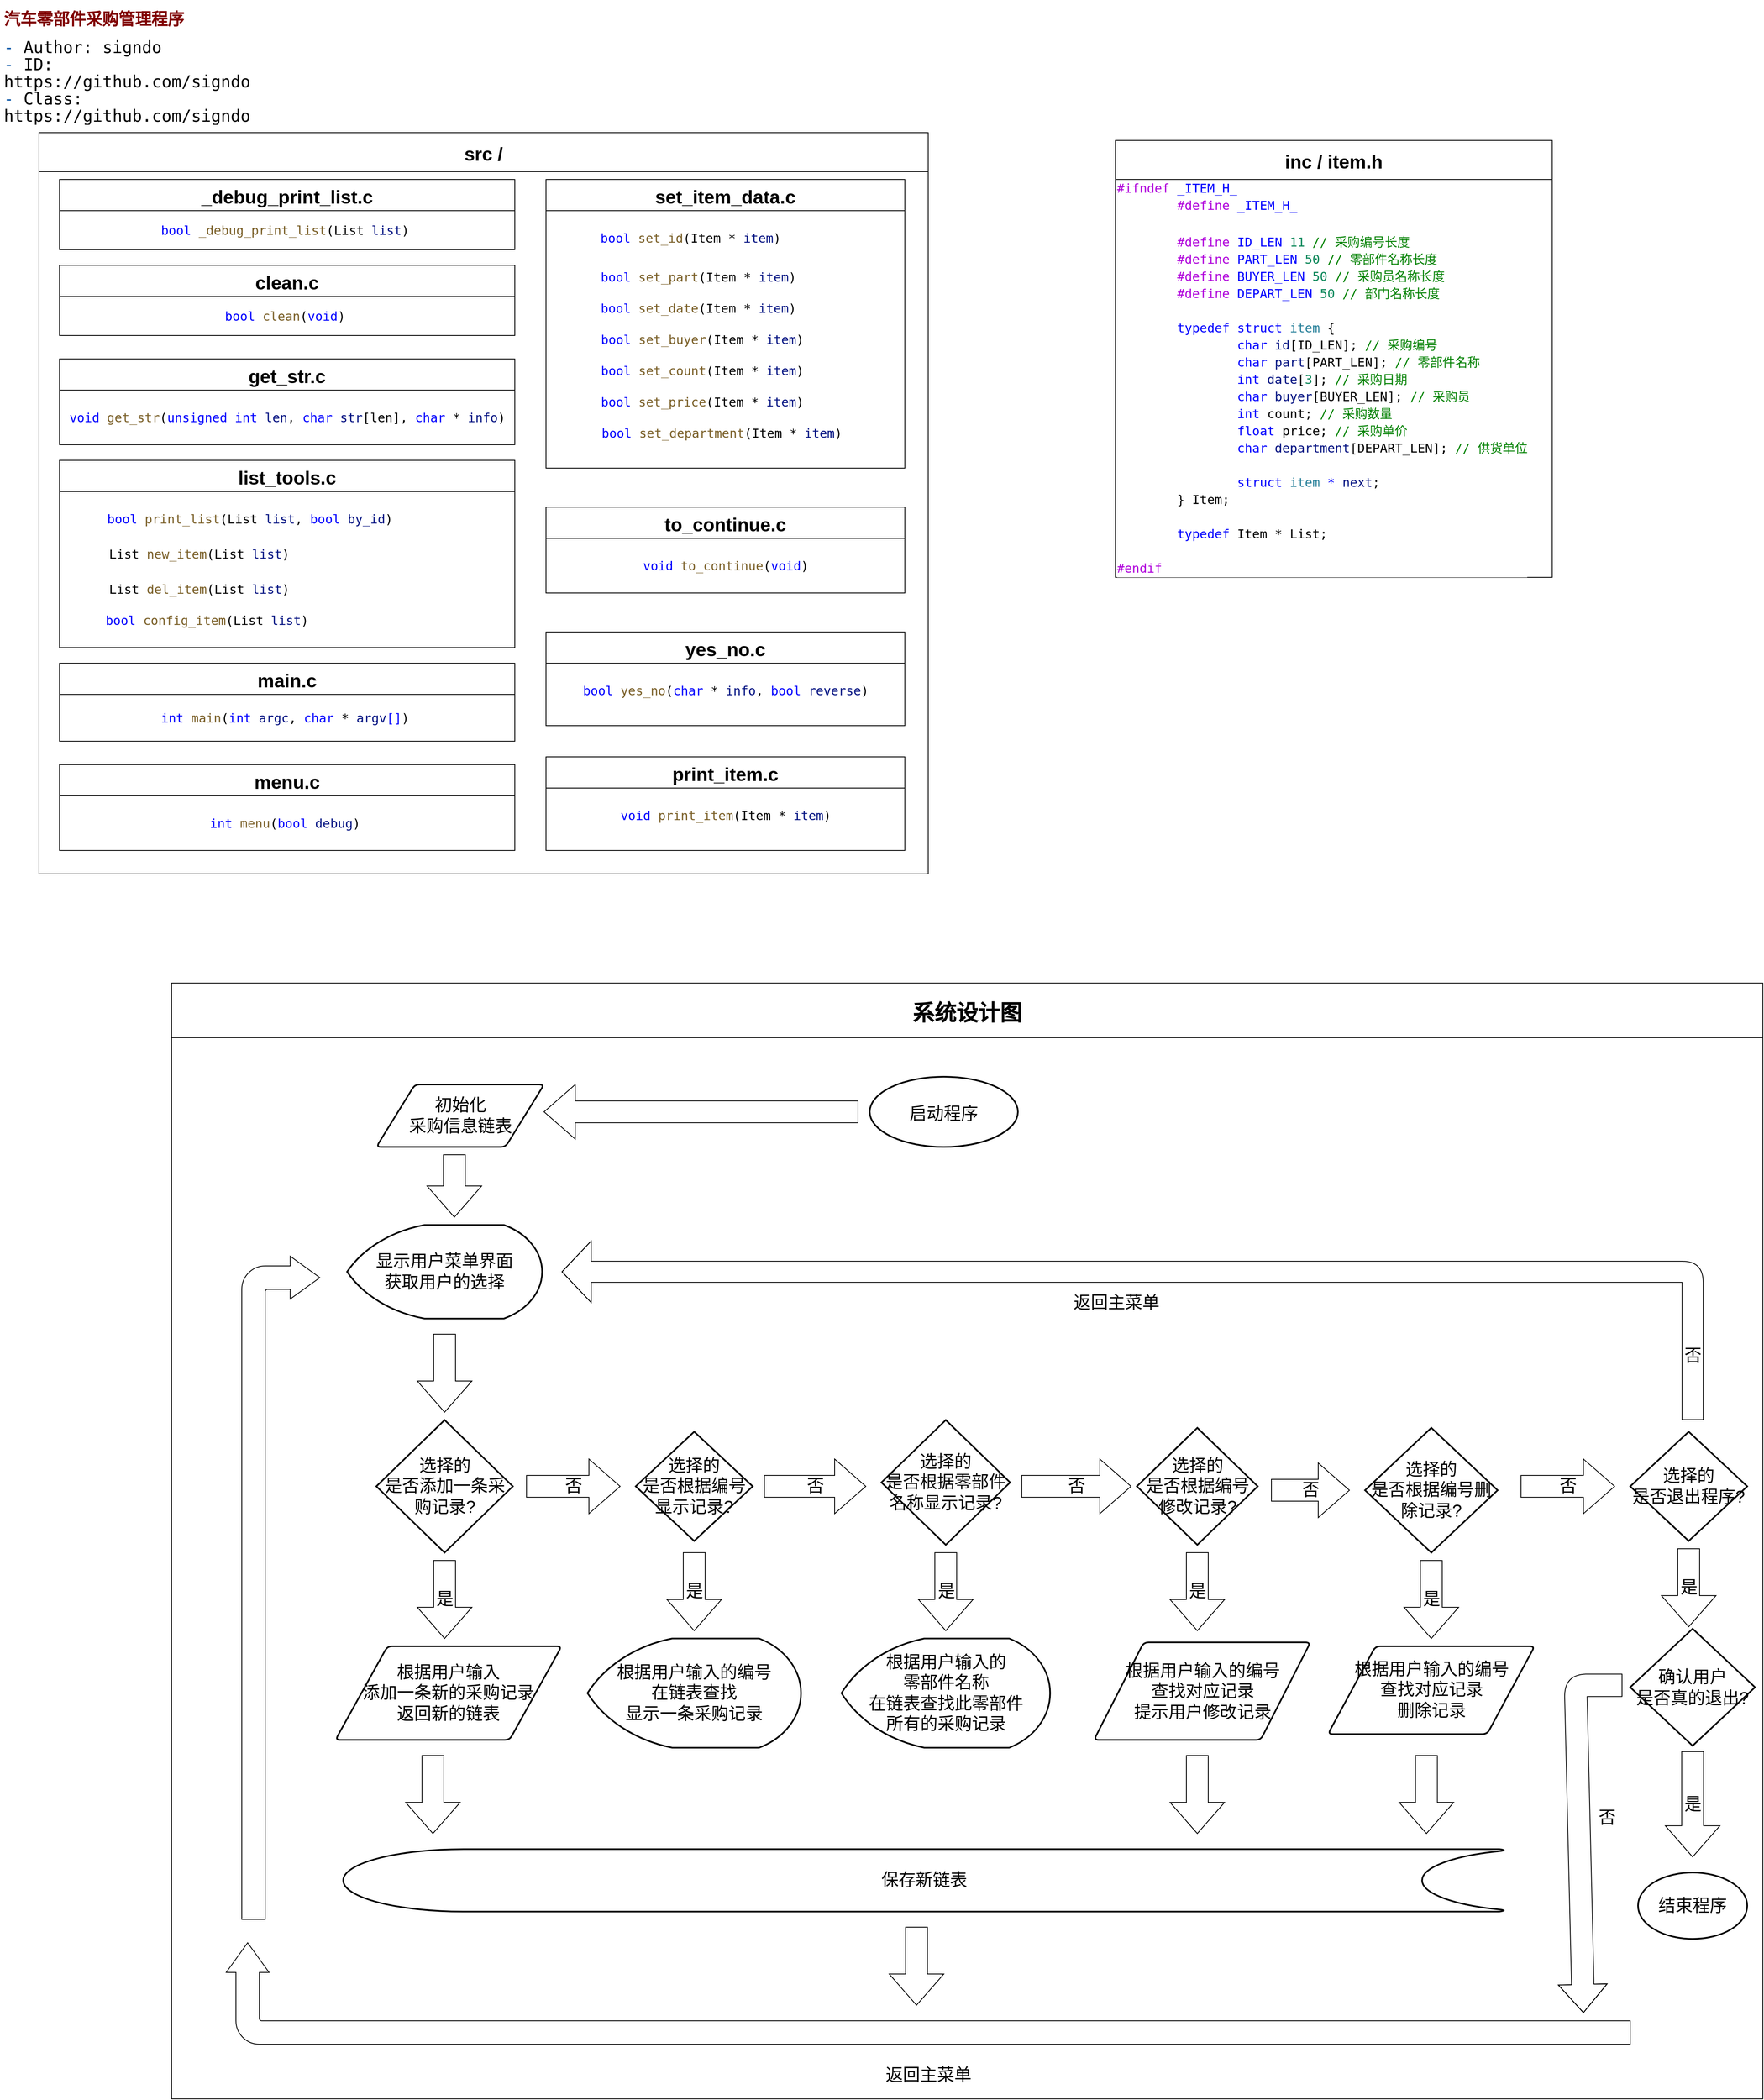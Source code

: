 <mxfile>
    <diagram id="Gfobsv4oG9bh9Ik0k6ot" name="框架">
        <mxGraphModel dx="1075" dy="456" grid="1" gridSize="10" guides="1" tooltips="1" connect="1" arrows="1" fold="1" page="1" pageScale="1" pageWidth="850" pageHeight="1100" math="0" shadow="0">
            <root>
                <mxCell id="0"/>
                <mxCell id="1" parent="0"/>
                <mxCell id="2" value="src /" style="swimlane;fontSize=24;startSize=50;" parent="1" vertex="1">
                    <mxGeometry x="60" y="170" width="1140" height="950" as="geometry">
                        <mxRectangle x="60" y="170" width="130" height="23" as="alternateBounds"/>
                    </mxGeometry>
                </mxCell>
                <mxCell id="27" value="_debug_print_list.c" style="swimlane;fontSize=24;startSize=40;" parent="2" vertex="1">
                    <mxGeometry x="26.25" y="60" width="583.75" height="90" as="geometry">
                        <mxRectangle x="20" y="40" width="130" height="23" as="alternateBounds"/>
                    </mxGeometry>
                </mxCell>
                <mxCell id="28" value="&lt;div style=&quot;background-color: rgb(255 , 255 , 255) ; font-family: &amp;#34;droid sans mono&amp;#34; , &amp;#34;monospace&amp;#34; , monospace ; font-size: 16px ; line-height: 22px&quot;&gt;&lt;div style=&quot;font-family: &amp;#34;droid sans mono&amp;#34; , &amp;#34;monospace&amp;#34; , monospace ; line-height: 22px&quot;&gt;&lt;span style=&quot;color: #0000ff&quot;&gt;bool&lt;/span&gt; &lt;span style=&quot;color: #795e26&quot;&gt;_debug_print_list&lt;/span&gt;(List &lt;span style=&quot;color: #001080&quot;&gt;list&lt;/span&gt;)&lt;/div&gt;&lt;/div&gt;" style="text;html=1;align=center;verticalAlign=middle;resizable=0;points=[];autosize=1;strokeColor=none;fillColor=none;fontSize=11;" parent="27" vertex="1">
                    <mxGeometry x="123.75" y="50" width="330" height="30" as="geometry"/>
                </mxCell>
                <mxCell id="29" value="clean.c" style="swimlane;fontSize=24;startSize=40;" parent="2" vertex="1">
                    <mxGeometry x="26.25" y="170" width="583.75" height="90" as="geometry"/>
                </mxCell>
                <mxCell id="30" value="&lt;div style=&quot;background-color: rgb(255 , 255 , 255) ; font-family: &amp;#34;droid sans mono&amp;#34; , &amp;#34;monospace&amp;#34; , monospace ; font-size: 16px ; line-height: 22px&quot;&gt;&lt;span style=&quot;color: #0000ff&quot;&gt;bool&lt;/span&gt; &lt;span style=&quot;color: #795e26&quot;&gt;clean&lt;/span&gt;(&lt;span style=&quot;color: #0000ff&quot;&gt;void&lt;/span&gt;)&lt;/div&gt;" style="text;html=1;align=center;verticalAlign=middle;resizable=0;points=[];autosize=1;strokeColor=none;fillColor=none;fontSize=11;" parent="29" vertex="1">
                    <mxGeometry x="203.75" y="50" width="170" height="30" as="geometry"/>
                </mxCell>
                <mxCell id="31" value="get_str.c" style="swimlane;fontSize=24;startSize=40;" parent="2" vertex="1">
                    <mxGeometry x="26.25" y="290" width="583.75" height="110" as="geometry"/>
                </mxCell>
                <mxCell id="32" value="&lt;div style=&quot;background-color: rgb(255 , 255 , 255) ; font-family: &amp;#34;droid sans mono&amp;#34; , &amp;#34;monospace&amp;#34; , monospace ; font-size: 16px ; line-height: 22px&quot;&gt;&lt;span style=&quot;color: #0000ff&quot;&gt;void&lt;/span&gt; &lt;span style=&quot;color: #795e26&quot;&gt;get_str&lt;/span&gt;(&lt;span style=&quot;color: #0000ff&quot;&gt;unsigned&lt;/span&gt; &lt;span style=&quot;color: #0000ff&quot;&gt;int&lt;/span&gt; &lt;span style=&quot;color: #001080&quot;&gt;len&lt;/span&gt;, &lt;span style=&quot;color: #0000ff&quot;&gt;char&lt;/span&gt; &lt;span style=&quot;color: #001080&quot;&gt;str&lt;/span&gt;[len], &lt;span style=&quot;color: #0000ff&quot;&gt;char&lt;/span&gt; * &lt;span style=&quot;color: #001080&quot;&gt;info&lt;/span&gt;)&lt;/div&gt;" style="text;html=1;align=center;verticalAlign=middle;resizable=0;points=[];autosize=1;strokeColor=none;fillColor=none;fontSize=11;" parent="31" vertex="1">
                    <mxGeometry x="6.88" y="60" width="570" height="30" as="geometry"/>
                </mxCell>
                <mxCell id="33" value="list_tools.c" style="swimlane;fontSize=24;startSize=40;" parent="2" vertex="1">
                    <mxGeometry x="26.25" y="420" width="583.75" height="240" as="geometry"/>
                </mxCell>
                <mxCell id="34" value="&lt;div style=&quot;background-color: rgb(255 , 255 , 255) ; font-family: &amp;#34;droid sans mono&amp;#34; , &amp;#34;monospace&amp;#34; , monospace ; font-size: 16px ; line-height: 22px&quot;&gt;&lt;span style=&quot;color: #0000ff&quot;&gt;bool&lt;/span&gt; &lt;span style=&quot;color: #795e26&quot;&gt;print_list&lt;/span&gt;(List &lt;span style=&quot;color: #001080&quot;&gt;list&lt;/span&gt;, &lt;span style=&quot;color: #0000ff&quot;&gt;bool&lt;/span&gt; &lt;span style=&quot;color: #001080&quot;&gt;by_id&lt;/span&gt;)&lt;/div&gt;" style="text;html=1;align=center;verticalAlign=middle;resizable=0;points=[];autosize=1;strokeColor=none;fillColor=none;fontSize=11;" parent="33" vertex="1">
                    <mxGeometry x="53.75" y="60" width="380" height="30" as="geometry"/>
                </mxCell>
                <mxCell id="37" value="&lt;div style=&quot;background-color: rgb(255 , 255 , 255) ; font-family: &amp;#34;droid sans mono&amp;#34; , &amp;#34;monospace&amp;#34; , monospace ; font-size: 16px ; line-height: 22px&quot;&gt;List &lt;span style=&quot;color: #795e26&quot;&gt;del_item&lt;/span&gt;(List &lt;span style=&quot;color: #001080&quot;&gt;list&lt;/span&gt;)&lt;/div&gt;" style="text;html=1;align=center;verticalAlign=middle;resizable=0;points=[];autosize=1;strokeColor=none;fillColor=none;fontSize=24;" parent="33" vertex="1">
                    <mxGeometry x="53.75" y="150" width="250" height="30" as="geometry"/>
                </mxCell>
                <mxCell id="38" value="&lt;div style=&quot;background-color: rgb(255 , 255 , 255) ; font-family: &amp;#34;droid sans mono&amp;#34; , &amp;#34;monospace&amp;#34; , monospace ; font-size: 16px ; line-height: 22px&quot;&gt;&lt;span style=&quot;color: #0000ff&quot;&gt;bool&lt;/span&gt; &lt;span style=&quot;color: #795e26&quot;&gt;config_item&lt;/span&gt;(List &lt;span style=&quot;color: #001080&quot;&gt;list&lt;/span&gt;)&lt;/div&gt;" style="text;html=1;align=center;verticalAlign=middle;resizable=0;points=[];autosize=1;strokeColor=none;fillColor=none;fontSize=24;" parent="33" vertex="1">
                    <mxGeometry x="53.75" y="190" width="270" height="30" as="geometry"/>
                </mxCell>
                <mxCell id="36" value="&lt;div style=&quot;background-color: rgb(255 , 255 , 255) ; font-family: &amp;#34;droid sans mono&amp;#34; , &amp;#34;monospace&amp;#34; , monospace ; font-size: 16px ; line-height: 22px&quot;&gt;List &lt;span style=&quot;color: #795e26&quot;&gt;new_item&lt;/span&gt;(List &lt;span style=&quot;color: #001080&quot;&gt;list&lt;/span&gt;)&lt;/div&gt;" style="text;html=1;align=center;verticalAlign=middle;resizable=0;points=[];autosize=1;strokeColor=none;fillColor=none;fontSize=24;" parent="33" vertex="1">
                    <mxGeometry x="53.75" y="105" width="250" height="30" as="geometry"/>
                </mxCell>
                <mxCell id="39" value="main.c" style="swimlane;fontSize=24;startSize=40;" parent="2" vertex="1">
                    <mxGeometry x="26.25" y="680" width="583.75" height="100" as="geometry"/>
                </mxCell>
                <mxCell id="40" value="&lt;div style=&quot;background-color: rgb(255 , 255 , 255) ; font-family: &amp;#34;droid sans mono&amp;#34; , &amp;#34;monospace&amp;#34; , monospace ; font-size: 16px ; line-height: 22px&quot;&gt;&lt;span style=&quot;color: #0000ff&quot;&gt;int&lt;/span&gt; &lt;span style=&quot;color: #795e26&quot;&gt;main&lt;/span&gt;(&lt;span style=&quot;color: #0000ff&quot;&gt;int&lt;/span&gt; &lt;span style=&quot;color: #001080&quot;&gt;argc&lt;/span&gt;, &lt;span style=&quot;color: #0000ff&quot;&gt;char&lt;/span&gt; * &lt;span style=&quot;color: #001080&quot;&gt;argv&lt;/span&gt;&lt;span style=&quot;color: #0000ff&quot;&gt;[]&lt;/span&gt;)&lt;/div&gt;" style="text;html=1;align=center;verticalAlign=middle;resizable=0;points=[];autosize=1;strokeColor=none;fillColor=none;fontSize=24;" parent="39" vertex="1">
                    <mxGeometry x="123.75" y="55" width="330" height="30" as="geometry"/>
                </mxCell>
                <mxCell id="41" value="menu.c" style="swimlane;fontSize=24;startSize=40;" parent="2" vertex="1">
                    <mxGeometry x="26.25" y="810" width="583.75" height="110" as="geometry"/>
                </mxCell>
                <mxCell id="42" value="&lt;div style=&quot;background-color: rgb(255 , 255 , 255) ; font-family: &amp;#34;droid sans mono&amp;#34; , &amp;#34;monospace&amp;#34; , monospace ; font-size: 16px ; line-height: 22px&quot;&gt;&lt;span style=&quot;color: #0000ff&quot;&gt;int&lt;/span&gt; &lt;span style=&quot;color: #795e26&quot;&gt;menu&lt;/span&gt;(&lt;span style=&quot;color: #0000ff&quot;&gt;bool&lt;/span&gt; &lt;span style=&quot;color: #001080&quot;&gt;debug&lt;/span&gt;)&lt;/div&gt;" style="text;html=1;align=center;verticalAlign=middle;resizable=0;points=[];autosize=1;strokeColor=none;fillColor=none;fontSize=24;" parent="41" vertex="1">
                    <mxGeometry x="183.75" y="60" width="210" height="30" as="geometry"/>
                </mxCell>
                <mxCell id="43" value="print_item.c" style="swimlane;fontSize=24;startSize=40;" parent="2" vertex="1">
                    <mxGeometry x="650" y="800" width="460" height="120" as="geometry"/>
                </mxCell>
                <mxCell id="44" value="&lt;div style=&quot;background-color: rgb(255 , 255 , 255) ; font-family: &amp;#34;droid sans mono&amp;#34; , &amp;#34;monospace&amp;#34; , monospace ; font-size: 16px ; line-height: 22px&quot;&gt;&lt;span style=&quot;color: #0000ff&quot;&gt;void&lt;/span&gt; &lt;span style=&quot;color: #795e26&quot;&gt;print_item&lt;/span&gt;(Item * &lt;span style=&quot;color: #001080&quot;&gt;item&lt;/span&gt;)&lt;/div&gt;" style="text;html=1;align=center;verticalAlign=middle;resizable=0;points=[];autosize=1;strokeColor=none;fillColor=none;fontSize=24;" parent="43" vertex="1">
                    <mxGeometry x="90" y="60" width="280" height="30" as="geometry"/>
                </mxCell>
                <mxCell id="45" value="set_item_data.c" style="swimlane;fontSize=24;startSize=40;" parent="2" vertex="1">
                    <mxGeometry x="650" y="60" width="460" height="370" as="geometry"/>
                </mxCell>
                <mxCell id="47" value="&lt;div style=&quot;background-color: rgb(255 , 255 , 255) ; font-family: &amp;#34;droid sans mono&amp;#34; , &amp;#34;monospace&amp;#34; , monospace ; font-size: 16px ; line-height: 22px&quot;&gt;&lt;span style=&quot;color: #0000ff&quot;&gt;bool&lt;/span&gt; &lt;span style=&quot;color: #795e26&quot;&gt;set_part&lt;/span&gt;(Item * &lt;span style=&quot;color: #001080&quot;&gt;item&lt;/span&gt;)&lt;/div&gt;" style="text;html=1;align=center;verticalAlign=middle;resizable=0;points=[];autosize=1;strokeColor=none;fillColor=none;fontSize=24;" parent="45" vertex="1">
                    <mxGeometry x="65" y="110" width="260" height="30" as="geometry"/>
                </mxCell>
                <mxCell id="48" value="&lt;div style=&quot;background-color: rgb(255 , 255 , 255) ; font-family: &amp;#34;droid sans mono&amp;#34; , &amp;#34;monospace&amp;#34; , monospace ; font-size: 16px ; line-height: 22px&quot;&gt;&lt;span style=&quot;color: #0000ff&quot;&gt;bool&lt;/span&gt; &lt;span style=&quot;color: #795e26&quot;&gt;set_date&lt;/span&gt;(Item * &lt;span style=&quot;color: #001080&quot;&gt;item&lt;/span&gt;)&lt;/div&gt;" style="text;html=1;align=center;verticalAlign=middle;resizable=0;points=[];autosize=1;strokeColor=none;fillColor=none;fontSize=24;" parent="45" vertex="1">
                    <mxGeometry x="65" y="150" width="260" height="30" as="geometry"/>
                </mxCell>
                <mxCell id="49" value="&lt;div style=&quot;background-color: rgb(255 , 255 , 255) ; font-family: &amp;#34;droid sans mono&amp;#34; , &amp;#34;monospace&amp;#34; , monospace ; font-size: 16px ; line-height: 22px&quot;&gt;&lt;span style=&quot;color: #0000ff&quot;&gt;bool&lt;/span&gt; &lt;span style=&quot;color: #795e26&quot;&gt;set_buyer&lt;/span&gt;(Item * &lt;span style=&quot;color: #001080&quot;&gt;item&lt;/span&gt;)&lt;/div&gt;" style="text;html=1;align=center;verticalAlign=middle;resizable=0;points=[];autosize=1;strokeColor=none;fillColor=none;fontSize=24;" parent="45" vertex="1">
                    <mxGeometry x="65" y="190" width="270" height="30" as="geometry"/>
                </mxCell>
                <mxCell id="50" value="&lt;div style=&quot;background-color: rgb(255 , 255 , 255) ; font-family: &amp;#34;droid sans mono&amp;#34; , &amp;#34;monospace&amp;#34; , monospace ; font-size: 16px ; line-height: 22px&quot;&gt;&lt;span style=&quot;color: #0000ff&quot;&gt;bool&lt;/span&gt; &lt;span style=&quot;color: #795e26&quot;&gt;set_count&lt;/span&gt;(Item * &lt;span style=&quot;color: #001080&quot;&gt;item&lt;/span&gt;)&lt;/div&gt;" style="text;html=1;align=center;verticalAlign=middle;resizable=0;points=[];autosize=1;strokeColor=none;fillColor=none;fontSize=24;" parent="45" vertex="1">
                    <mxGeometry x="65" y="230" width="270" height="30" as="geometry"/>
                </mxCell>
                <mxCell id="51" value="&lt;div style=&quot;background-color: rgb(255 , 255 , 255) ; font-family: &amp;#34;droid sans mono&amp;#34; , &amp;#34;monospace&amp;#34; , monospace ; font-size: 16px ; line-height: 22px&quot;&gt;&lt;span style=&quot;color: #0000ff&quot;&gt;bool&lt;/span&gt; &lt;span style=&quot;color: #795e26&quot;&gt;set_price&lt;/span&gt;(Item * &lt;span style=&quot;color: #001080&quot;&gt;item&lt;/span&gt;)&lt;/div&gt;" style="text;html=1;align=center;verticalAlign=middle;resizable=0;points=[];autosize=1;strokeColor=none;fillColor=none;fontSize=24;" parent="45" vertex="1">
                    <mxGeometry x="65" y="270" width="270" height="30" as="geometry"/>
                </mxCell>
                <mxCell id="52" value="&lt;div style=&quot;background-color: rgb(255 , 255 , 255) ; font-family: &amp;#34;droid sans mono&amp;#34; , &amp;#34;monospace&amp;#34; , monospace ; font-size: 16px ; line-height: 22px&quot;&gt;&lt;span style=&quot;color: #0000ff&quot;&gt;bool&lt;/span&gt; &lt;span style=&quot;color: #795e26&quot;&gt;set_department&lt;/span&gt;(Item * &lt;span style=&quot;color: #001080&quot;&gt;item&lt;/span&gt;)&lt;/div&gt;" style="text;html=1;align=center;verticalAlign=middle;resizable=0;points=[];autosize=1;strokeColor=none;fillColor=none;fontSize=24;" parent="45" vertex="1">
                    <mxGeometry x="65" y="310" width="320" height="30" as="geometry"/>
                </mxCell>
                <mxCell id="46" value="&lt;div style=&quot;background-color: rgb(255 , 255 , 255) ; font-family: &amp;#34;droid sans mono&amp;#34; , &amp;#34;monospace&amp;#34; , monospace ; font-size: 16px ; line-height: 22px&quot;&gt;&lt;span style=&quot;color: #0000ff&quot;&gt;bool&lt;/span&gt; &lt;span style=&quot;color: #795e26&quot;&gt;set_id&lt;/span&gt;(Item * &lt;span style=&quot;color: #001080&quot;&gt;item&lt;/span&gt;)&lt;/div&gt;" style="text;html=1;align=center;verticalAlign=middle;resizable=0;points=[];autosize=1;strokeColor=none;fillColor=none;fontSize=24;" parent="45" vertex="1">
                    <mxGeometry x="60" y="60" width="250" height="30" as="geometry"/>
                </mxCell>
                <mxCell id="53" value="to_continue.c" style="swimlane;fontSize=24;startSize=40;" parent="2" vertex="1">
                    <mxGeometry x="650" y="480" width="460" height="110" as="geometry"/>
                </mxCell>
                <mxCell id="54" value="&lt;div style=&quot;background-color: rgb(255 , 255 , 255) ; font-family: &amp;#34;droid sans mono&amp;#34; , &amp;#34;monospace&amp;#34; , monospace ; font-size: 16px ; line-height: 22px&quot;&gt;&lt;span style=&quot;color: #0000ff&quot;&gt;void&lt;/span&gt; &lt;span style=&quot;color: #795e26&quot;&gt;to_continue&lt;/span&gt;(&lt;span style=&quot;color: #0000ff&quot;&gt;void&lt;/span&gt;)&lt;/div&gt;" style="text;html=1;align=center;verticalAlign=middle;resizable=0;points=[];autosize=1;strokeColor=none;fillColor=none;fontSize=24;" parent="53" vertex="1">
                    <mxGeometry x="115" y="60" width="230" height="30" as="geometry"/>
                </mxCell>
                <mxCell id="55" value="yes_no.c" style="swimlane;fontSize=24;startSize=40;" parent="2" vertex="1">
                    <mxGeometry x="650" y="640" width="460" height="120" as="geometry"/>
                </mxCell>
                <mxCell id="56" value="&lt;div style=&quot;background-color: rgb(255 , 255 , 255) ; font-family: &amp;#34;droid sans mono&amp;#34; , &amp;#34;monospace&amp;#34; , monospace ; font-size: 16px ; line-height: 22px&quot;&gt;&lt;span style=&quot;color: #0000ff&quot;&gt;bool&lt;/span&gt; &lt;span style=&quot;color: #795e26&quot;&gt;yes_no&lt;/span&gt;(&lt;span style=&quot;color: #0000ff&quot;&gt;char&lt;/span&gt; * &lt;span style=&quot;color: #001080&quot;&gt;info&lt;/span&gt;, &lt;span style=&quot;color: #0000ff&quot;&gt;bool&lt;/span&gt; &lt;span style=&quot;color: #001080&quot;&gt;reverse&lt;/span&gt;)&lt;/div&gt;" style="text;html=1;align=center;verticalAlign=middle;resizable=0;points=[];autosize=1;strokeColor=none;fillColor=none;fontSize=24;" parent="55" vertex="1">
                    <mxGeometry x="40" y="60" width="380" height="30" as="geometry"/>
                </mxCell>
                <mxCell id="24" value="&lt;h1 style=&quot;font-size: 21px&quot;&gt;&lt;div style=&quot;background-color: rgb(255 , 255 , 255) ; font-family: &amp;#34;droid sans mono&amp;#34; , &amp;#34;monospace&amp;#34; , monospace ; font-weight: normal ; line-height: 22px&quot;&gt;&lt;span style=&quot;color: rgb(128 , 0 , 0) ; font-weight: bold&quot;&gt;&lt;font style=&quot;font-size: 21px&quot;&gt;汽车零部件采购管理程序&lt;/font&gt;&lt;/span&gt;&lt;/div&gt;&lt;/h1&gt;&lt;div style=&quot;background-color: rgb(255 , 255 , 255) ; font-family: &amp;#34;droid sans mono&amp;#34; , &amp;#34;monospace&amp;#34; , monospace ; line-height: 22px ; font-size: 21px&quot;&gt;&lt;div&gt;&lt;font style=&quot;font-size: 21px&quot;&gt;&lt;span style=&quot;color: #0451a5&quot;&gt;-&lt;/span&gt; Author: signdo&lt;/font&gt;&lt;/div&gt;&lt;div&gt;&lt;font style=&quot;font-size: 21px&quot;&gt;&lt;span style=&quot;color: #0451a5&quot;&gt;-&lt;/span&gt; ID: https://github.com/signdo&lt;/font&gt;&lt;/div&gt;&lt;div&gt;&lt;font style=&quot;font-size: 21px&quot;&gt;&lt;span style=&quot;color: #0451a5&quot;&gt;-&lt;/span&gt; Class: https://github.com/signdo&lt;/font&gt;&lt;/div&gt;&lt;div&gt;&lt;font style=&quot;font-size: 21px&quot;&gt;&lt;span style=&quot;color: rgb(4 , 81 , 165)&quot;&gt;-&lt;/span&gt;&amp;nbsp;LICENSE: 仅供课程设计使用&lt;/font&gt;&lt;/div&gt;&lt;/div&gt;" style="text;html=1;strokeColor=none;fillColor=none;spacing=5;spacingTop=-20;whiteSpace=wrap;overflow=hidden;rounded=0;" parent="1" vertex="1">
                    <mxGeometry x="10" y="10" width="350" height="150" as="geometry"/>
                </mxCell>
                <mxCell id="57" value="inc / item.h" style="swimlane;fontStyle=1;childLayout=stackLayout;horizontal=1;startSize=50;horizontalStack=0;resizeParent=1;resizeParentMax=0;resizeLast=0;collapsible=1;marginBottom=0;fontSize=24;" parent="1" vertex="1">
                    <mxGeometry x="1440" y="180" width="560" height="560" as="geometry">
                        <mxRectangle x="1440" y="180" width="140" height="50" as="alternateBounds"/>
                    </mxGeometry>
                </mxCell>
                <mxCell id="61" value="&lt;div style=&quot;background-color: rgb(255 , 255 , 255) ; line-height: 22px&quot;&gt;&lt;div style=&quot;font-family: &amp;#34;droid sans mono&amp;#34; , &amp;#34;monospace&amp;#34; , monospace ; font-size: 16px ; text-align: justify&quot;&gt;&lt;span style=&quot;color: #af00db&quot;&gt;#ifndef&lt;/span&gt;&lt;span style=&quot;color: #0000ff&quot;&gt; _ITEM_H_&lt;/span&gt;&lt;/div&gt;&lt;div style=&quot;font-family: &amp;#34;droid sans mono&amp;#34; , &amp;#34;monospace&amp;#34; , monospace ; font-size: 16px ; text-align: justify&quot;&gt;&lt;span style=&quot;color: #0000ff&quot;&gt;    &lt;/span&gt;&lt;span style=&quot;color: #af00db&quot;&gt;&lt;span style=&quot;white-space: pre&quot;&gt;&#9;&lt;/span&gt;#define&lt;/span&gt;&lt;span style=&quot;color: #0000ff&quot;&gt; _ITEM_H_&lt;/span&gt;&lt;/div&gt;&lt;div style=&quot;text-align: justify&quot;&gt;&lt;font face=&quot;droid sans mono, monospace, monospace&quot;&gt;&lt;span style=&quot;font-size: 16px&quot;&gt;&lt;br&gt;&lt;/span&gt;&lt;/font&gt;&lt;/div&gt;&lt;div style=&quot;text-align: justify ; font-family: &amp;#34;droid sans mono&amp;#34; , &amp;#34;monospace&amp;#34; , monospace ; font-size: 16px&quot;&gt;&lt;span style=&quot;color: #0000ff&quot;&gt;    &lt;/span&gt;&lt;span style=&quot;color: #af00db&quot;&gt;&lt;span style=&quot;white-space: pre&quot;&gt;&#9;&lt;/span&gt;#define&lt;/span&gt;&lt;span style=&quot;color: #0000ff&quot;&gt; ID_LEN      &lt;/span&gt;&lt;span style=&quot;color: #098658&quot;&gt;11&lt;/span&gt;&lt;span style=&quot;color: #008000&quot;&gt;      // 采购编号长度&lt;/span&gt;&lt;/div&gt;&lt;div style=&quot;text-align: justify ; font-family: &amp;#34;droid sans mono&amp;#34; , &amp;#34;monospace&amp;#34; , monospace ; font-size: 16px&quot;&gt;&lt;span style=&quot;color: #0000ff&quot;&gt;    &lt;/span&gt;&lt;span style=&quot;color: #af00db&quot;&gt;&lt;span style=&quot;white-space: pre&quot;&gt;&#9;&lt;/span&gt;#define&lt;/span&gt;&lt;span style=&quot;color: #0000ff&quot;&gt; PART_LEN    &lt;/span&gt;&lt;span style=&quot;color: #098658&quot;&gt;50&lt;/span&gt;&lt;span style=&quot;color: #008000&quot;&gt;      // 零部件名称长度&lt;/span&gt;&lt;/div&gt;&lt;div style=&quot;text-align: justify ; font-family: &amp;#34;droid sans mono&amp;#34; , &amp;#34;monospace&amp;#34; , monospace ; font-size: 16px&quot;&gt;&lt;span style=&quot;color: #0000ff&quot;&gt;    &lt;/span&gt;&lt;span style=&quot;color: #af00db&quot;&gt;&lt;span style=&quot;white-space: pre&quot;&gt;&#9;&lt;/span&gt;#define&lt;/span&gt;&lt;span style=&quot;color: #0000ff&quot;&gt; BUYER_LEN   &lt;/span&gt;&lt;span style=&quot;color: #098658&quot;&gt;50&lt;/span&gt;&lt;span style=&quot;color: #008000&quot;&gt;      // 采购员名称长度&lt;/span&gt;&lt;/div&gt;&lt;div style=&quot;text-align: justify ; font-family: &amp;#34;droid sans mono&amp;#34; , &amp;#34;monospace&amp;#34; , monospace ; font-size: 16px&quot;&gt;&lt;span style=&quot;color: #0000ff&quot;&gt;    &lt;/span&gt;&lt;span style=&quot;color: #af00db&quot;&gt;&lt;span style=&quot;white-space: pre&quot;&gt;&#9;&lt;/span&gt;#define&lt;/span&gt;&lt;span style=&quot;color: #0000ff&quot;&gt; DEPART_LEN  &lt;/span&gt;&lt;span style=&quot;color: #098658&quot;&gt;50&lt;/span&gt;&lt;span style=&quot;color: #008000&quot;&gt;      // 部门名称长度&lt;/span&gt;&lt;/div&gt;&lt;div style=&quot;text-align: justify&quot;&gt;&lt;br&gt;&lt;/div&gt;&lt;div style=&quot;text-align: justify ; font-family: &amp;#34;droid sans mono&amp;#34; , &amp;#34;monospace&amp;#34; , monospace ; font-size: 16px&quot;&gt;    &lt;span style=&quot;color: #0000ff&quot;&gt;&lt;span style=&quot;white-space: pre&quot;&gt;&#9;&lt;/span&gt;typedef&lt;/span&gt; &lt;span style=&quot;color: #0000ff&quot;&gt;struct&lt;/span&gt; &lt;span style=&quot;color: #267f99&quot;&gt;item&lt;/span&gt; {&lt;/div&gt;&lt;div style=&quot;text-align: justify ; font-family: &amp;#34;droid sans mono&amp;#34; , &amp;#34;monospace&amp;#34; , monospace ; font-size: 16px&quot;&gt;        &lt;span style=&quot;color: #0000ff&quot;&gt;&lt;span style=&quot;white-space: pre&quot;&gt;&#9;&lt;span style=&quot;white-space: pre&quot;&gt;&#9;&lt;/span&gt;&lt;/span&gt;char&lt;/span&gt; &lt;span style=&quot;color: #001080&quot;&gt;id&lt;/span&gt;[ID_LEN];&lt;span style=&quot;color: #008000&quot;&gt;                // 采购编号&lt;/span&gt;&lt;/div&gt;&lt;div style=&quot;text-align: justify ; font-family: &amp;#34;droid sans mono&amp;#34; , &amp;#34;monospace&amp;#34; , monospace ; font-size: 16px&quot;&gt;        &lt;span style=&quot;color: #0000ff&quot;&gt;&lt;span style=&quot;white-space: pre&quot;&gt;&#9;&lt;span style=&quot;white-space: pre&quot;&gt;&#9;&lt;/span&gt;&lt;/span&gt;char&lt;/span&gt; &lt;span style=&quot;color: #001080&quot;&gt;part&lt;/span&gt;[PART_LEN];&lt;span style=&quot;color: #008000&quot;&gt;            // 零部件名称&lt;/span&gt;&lt;/div&gt;&lt;div style=&quot;text-align: justify ; font-family: &amp;#34;droid sans mono&amp;#34; , &amp;#34;monospace&amp;#34; , monospace ; font-size: 16px&quot;&gt;        &lt;span style=&quot;color: #0000ff&quot;&gt;&lt;span style=&quot;white-space: pre&quot;&gt;&#9;&lt;span style=&quot;white-space: pre&quot;&gt;&#9;&lt;/span&gt;&lt;/span&gt;int&lt;/span&gt; &lt;span style=&quot;color: #001080&quot;&gt;date&lt;/span&gt;[&lt;span style=&quot;color: #098658&quot;&gt;3&lt;/span&gt;];&lt;span style=&quot;color: #008000&quot;&gt;                    // 采购日期&lt;/span&gt;&lt;/div&gt;&lt;div style=&quot;text-align: justify ; font-family: &amp;#34;droid sans mono&amp;#34; , &amp;#34;monospace&amp;#34; , monospace ; font-size: 16px&quot;&gt;        &lt;span style=&quot;color: #0000ff&quot;&gt;&lt;span style=&quot;white-space: pre&quot;&gt;&#9;&lt;span style=&quot;white-space: pre&quot;&gt;&#9;&lt;/span&gt;&lt;/span&gt;char&lt;/span&gt; &lt;span style=&quot;color: #001080&quot;&gt;buyer&lt;/span&gt;[BUYER_LEN];&lt;span style=&quot;color: #008000&quot;&gt;          // 采购员&lt;/span&gt;&lt;/div&gt;&lt;div style=&quot;text-align: justify ; font-family: &amp;#34;droid sans mono&amp;#34; , &amp;#34;monospace&amp;#34; , monospace ; font-size: 16px&quot;&gt;        &lt;span style=&quot;color: #0000ff&quot;&gt;&lt;span style=&quot;white-space: pre&quot;&gt;&#9;&lt;span style=&quot;white-space: pre&quot;&gt;&#9;&lt;/span&gt;&lt;/span&gt;int&lt;/span&gt; count;&lt;span style=&quot;color: #008000&quot;&gt;                      // 采购数量&lt;/span&gt;&lt;/div&gt;&lt;div style=&quot;text-align: justify ; font-family: &amp;#34;droid sans mono&amp;#34; , &amp;#34;monospace&amp;#34; , monospace ; font-size: 16px&quot;&gt;        &lt;span style=&quot;color: #0000ff&quot;&gt;&lt;span style=&quot;white-space: pre&quot;&gt;&#9;&lt;span style=&quot;white-space: pre&quot;&gt;&#9;&lt;/span&gt;&lt;/span&gt;float&lt;/span&gt; price;&lt;span style=&quot;color: #008000&quot;&gt;                    // 采购单价&lt;/span&gt;&lt;/div&gt;&lt;div style=&quot;text-align: justify ; font-family: &amp;#34;droid sans mono&amp;#34; , &amp;#34;monospace&amp;#34; , monospace ; font-size: 16px&quot;&gt;        &lt;span style=&quot;color: #0000ff&quot;&gt;&lt;span style=&quot;white-space: pre&quot;&gt;&#9;&lt;span style=&quot;white-space: pre&quot;&gt;&#9;&lt;/span&gt;&lt;/span&gt;char&lt;/span&gt; &lt;span style=&quot;color: #001080&quot;&gt;department&lt;/span&gt;[DEPART_LEN];&lt;span style=&quot;color: #008000&quot;&gt;    // 供货单位&lt;/span&gt;&lt;/div&gt;&lt;div style=&quot;text-align: justify&quot;&gt;&lt;br&gt;&lt;/div&gt;&lt;div style=&quot;text-align: justify ; font-family: &amp;#34;droid sans mono&amp;#34; , &amp;#34;monospace&amp;#34; , monospace ; font-size: 16px&quot;&gt;        &lt;span style=&quot;color: #0000ff&quot;&gt;&lt;span style=&quot;white-space: pre&quot;&gt;&#9;&lt;span style=&quot;white-space: pre&quot;&gt;&#9;&lt;/span&gt;&lt;/span&gt;struct&lt;/span&gt; &lt;span style=&quot;color: #267f99&quot;&gt;item&lt;/span&gt; &lt;span style=&quot;color: #0000ff&quot;&gt;*&lt;/span&gt; &lt;span style=&quot;color: #001080&quot;&gt;next&lt;/span&gt;;&lt;/div&gt;&lt;div style=&quot;text-align: justify ; font-family: &amp;#34;droid sans mono&amp;#34; , &amp;#34;monospace&amp;#34; , monospace ; font-size: 16px&quot;&gt;    &lt;span style=&quot;white-space: pre&quot;&gt;&#9;&lt;/span&gt;} Item;&lt;/div&gt;&lt;div style=&quot;text-align: justify&quot;&gt;&lt;br&gt;&lt;/div&gt;&lt;div style=&quot;text-align: justify ; font-family: &amp;#34;droid sans mono&amp;#34; , &amp;#34;monospace&amp;#34; , monospace ; font-size: 16px&quot;&gt;    &lt;span style=&quot;color: #0000ff&quot;&gt;&lt;span style=&quot;white-space: pre&quot;&gt;&#9;&lt;/span&gt;typedef&lt;/span&gt; Item * List;&lt;/div&gt;&lt;div style=&quot;text-align: justify&quot;&gt;&lt;br&gt;&lt;/div&gt;&lt;div style=&quot;text-align: justify ; font-family: &amp;#34;droid sans mono&amp;#34; , &amp;#34;monospace&amp;#34; , monospace ; font-size: 16px&quot;&gt;&lt;span style=&quot;color: #af00db&quot;&gt;#endif&lt;/span&gt;&lt;/div&gt;&lt;/div&gt;" style="text;html=1;align=left;verticalAlign=middle;resizable=0;points=[];autosize=1;strokeColor=none;fillColor=none;fontSize=24;" parent="57" vertex="1">
                    <mxGeometry y="50" width="560" height="510" as="geometry"/>
                </mxCell>
                <mxCell id="62" value="系统设计图" style="swimlane;fontSize=28;startSize=70;" parent="1" vertex="1">
                    <mxGeometry x="230" y="1260" width="2040" height="1430" as="geometry">
                        <mxRectangle x="230" y="1260" width="170" height="70" as="alternateBounds"/>
                    </mxGeometry>
                </mxCell>
                <mxCell id="63" value="&lt;font style=&quot;font-size: 22px&quot;&gt;启动程序&lt;/font&gt;" style="strokeWidth=2;html=1;shape=mxgraph.flowchart.start_1;whiteSpace=wrap;fontSize=28;" parent="62" vertex="1">
                    <mxGeometry x="895" y="120" width="190" height="90" as="geometry"/>
                </mxCell>
                <mxCell id="86" value="初始化&lt;br&gt;采购信息链表" style="shape=parallelogram;html=1;strokeWidth=2;perimeter=parallelogramPerimeter;whiteSpace=wrap;rounded=1;arcSize=12;size=0.23;fontSize=22;" parent="62" vertex="1">
                    <mxGeometry x="262.5" y="130" width="215" height="80" as="geometry"/>
                </mxCell>
                <mxCell id="88" value="" style="html=1;shadow=0;dashed=0;align=center;verticalAlign=middle;shape=mxgraph.arrows2.arrow;dy=0.6;dx=40;direction=south;notch=0;fontSize=22;" parent="62" vertex="1">
                    <mxGeometry x="327.5" y="220" width="70" height="80" as="geometry"/>
                </mxCell>
                <mxCell id="89" value="显示用户菜单界面&lt;br&gt;获取用户的选择" style="strokeWidth=2;html=1;shape=mxgraph.flowchart.display;whiteSpace=wrap;fontSize=22;" parent="62" vertex="1">
                    <mxGeometry x="225" y="310" width="250" height="120" as="geometry"/>
                </mxCell>
                <mxCell id="90" value="" style="html=1;shadow=0;dashed=0;align=center;verticalAlign=middle;shape=mxgraph.arrows2.arrow;dy=0.6;dx=40;direction=south;notch=0;fontSize=22;" parent="62" vertex="1">
                    <mxGeometry x="315" y="450" width="70" height="100" as="geometry"/>
                </mxCell>
                <mxCell id="91" value="选择的&lt;br&gt;是否添加一条采购记录?" style="strokeWidth=2;html=1;shape=mxgraph.flowchart.decision;whiteSpace=wrap;fontSize=22;" parent="62" vertex="1">
                    <mxGeometry x="262.5" y="560" width="175" height="170" as="geometry"/>
                </mxCell>
                <mxCell id="92" value="是" style="html=1;shadow=0;dashed=0;align=center;verticalAlign=middle;shape=mxgraph.arrows2.arrow;dy=0.6;dx=40;direction=south;notch=0;fontSize=22;" parent="62" vertex="1">
                    <mxGeometry x="315" y="740" width="70" height="100" as="geometry"/>
                </mxCell>
                <mxCell id="94" value="否" style="html=1;shadow=0;dashed=0;align=center;verticalAlign=middle;shape=mxgraph.arrows2.arrow;dy=0.6;dx=40;notch=0;fontSize=22;" parent="62" vertex="1">
                    <mxGeometry x="455" y="610" width="120" height="70" as="geometry"/>
                </mxCell>
                <mxCell id="95" value="根据用户输入&lt;br&gt;添加一条新的采购记录&lt;br&gt;返回新的链表" style="shape=parallelogram;html=1;strokeWidth=2;perimeter=parallelogramPerimeter;whiteSpace=wrap;rounded=1;arcSize=12;size=0.23;fontSize=22;" parent="62" vertex="1">
                    <mxGeometry x="210" y="850" width="290" height="120" as="geometry"/>
                </mxCell>
                <mxCell id="96" value="选择的&lt;br&gt;是否根据编号显示记录?" style="strokeWidth=2;html=1;shape=mxgraph.flowchart.decision;whiteSpace=wrap;fontSize=22;" parent="62" vertex="1">
                    <mxGeometry x="595" y="575" width="150" height="140" as="geometry"/>
                </mxCell>
                <mxCell id="97" value="是" style="html=1;shadow=0;dashed=0;align=center;verticalAlign=middle;shape=mxgraph.arrows2.arrow;dy=0.6;dx=40;direction=south;notch=0;fontSize=22;" parent="62" vertex="1">
                    <mxGeometry x="635" y="730" width="70" height="100" as="geometry"/>
                </mxCell>
                <mxCell id="99" value="根据用户输入的编号&lt;br&gt;在链表查找&lt;br&gt;显示一条采购记录" style="strokeWidth=2;html=1;shape=mxgraph.flowchart.display;whiteSpace=wrap;fontSize=22;" parent="62" vertex="1">
                    <mxGeometry x="533.13" y="840" width="273.75" height="140" as="geometry"/>
                </mxCell>
                <mxCell id="100" value="否" style="html=1;shadow=0;dashed=0;align=center;verticalAlign=middle;shape=mxgraph.arrows2.arrow;dy=0.6;dx=40;notch=0;fontSize=22;" parent="62" vertex="1">
                    <mxGeometry x="760" y="610" width="130" height="70" as="geometry"/>
                </mxCell>
                <mxCell id="101" value="选择的&lt;br&gt;是否根据零部件名称显示记录?" style="strokeWidth=2;html=1;shape=mxgraph.flowchart.decision;whiteSpace=wrap;fontSize=22;" parent="62" vertex="1">
                    <mxGeometry x="910" y="560" width="165" height="160" as="geometry"/>
                </mxCell>
                <mxCell id="102" value="是" style="html=1;shadow=0;dashed=0;align=center;verticalAlign=middle;shape=mxgraph.arrows2.arrow;dy=0.6;dx=40;direction=south;notch=0;fontSize=22;" parent="62" vertex="1">
                    <mxGeometry x="957.5" y="730" width="70" height="100" as="geometry"/>
                </mxCell>
                <mxCell id="103" value="&lt;span&gt;根据用户输入的&lt;br&gt;零部件名称&lt;/span&gt;&lt;br&gt;&lt;span&gt;在链表查找此零部件&lt;/span&gt;&lt;br&gt;&lt;span&gt;所有的采购记录&lt;/span&gt;" style="strokeWidth=2;html=1;shape=mxgraph.flowchart.display;whiteSpace=wrap;fontSize=22;" parent="62" vertex="1">
                    <mxGeometry x="858.75" y="840" width="267.5" height="140" as="geometry"/>
                </mxCell>
                <mxCell id="105" value="否" style="html=1;shadow=0;dashed=0;align=center;verticalAlign=middle;shape=mxgraph.arrows2.arrow;dy=0.6;dx=40;notch=0;fontSize=22;" parent="62" vertex="1">
                    <mxGeometry x="1090" y="610" width="140" height="70" as="geometry"/>
                </mxCell>
                <mxCell id="106" value="选择的&lt;br&gt;是否根据编号修改记录?" style="strokeWidth=2;html=1;shape=mxgraph.flowchart.decision;whiteSpace=wrap;fontSize=22;" parent="62" vertex="1">
                    <mxGeometry x="1237.5" y="570" width="155" height="150" as="geometry"/>
                </mxCell>
                <mxCell id="107" value="是" style="html=1;shadow=0;dashed=0;align=center;verticalAlign=middle;shape=mxgraph.arrows2.arrow;dy=0.6;dx=40;direction=south;notch=0;fontSize=22;" parent="62" vertex="1">
                    <mxGeometry x="1280" y="730" width="70" height="100" as="geometry"/>
                </mxCell>
                <mxCell id="108" value="根据用户输入的编号&lt;br&gt;查找对应记录&lt;br&gt;提示用户修改记录" style="shape=parallelogram;html=1;strokeWidth=2;perimeter=parallelogramPerimeter;whiteSpace=wrap;rounded=1;arcSize=12;size=0.23;fontSize=22;" parent="62" vertex="1">
                    <mxGeometry x="1182.5" y="845" width="277.5" height="125" as="geometry"/>
                </mxCell>
                <mxCell id="109" value="" style="html=1;shadow=0;dashed=0;align=center;verticalAlign=middle;shape=mxgraph.arrows2.arrow;dy=0.6;dx=40;flipH=1;notch=0;fontSize=22;" parent="62" vertex="1">
                    <mxGeometry x="477.5" y="130" width="402.5" height="70" as="geometry"/>
                </mxCell>
                <mxCell id="110" value="否" style="html=1;shadow=0;dashed=0;align=center;verticalAlign=middle;shape=mxgraph.arrows2.arrow;dy=0.6;dx=40;notch=0;fontSize=22;" parent="62" vertex="1">
                    <mxGeometry x="1410" y="615" width="100" height="70" as="geometry"/>
                </mxCell>
                <mxCell id="111" value="选择的&lt;br&gt;是否退出程序?" style="strokeWidth=2;html=1;shape=mxgraph.flowchart.decision;whiteSpace=wrap;fontSize=22;" parent="62" vertex="1">
                    <mxGeometry x="1870" y="575" width="150" height="140" as="geometry"/>
                </mxCell>
                <mxCell id="112" value="是" style="html=1;shadow=0;dashed=0;align=center;verticalAlign=middle;shape=mxgraph.arrows2.arrow;dy=0.6;dx=40;direction=south;notch=0;fontSize=22;" parent="62" vertex="1">
                    <mxGeometry x="1910" y="725" width="70" height="100" as="geometry"/>
                </mxCell>
                <mxCell id="113" value="确认用户&lt;br&gt;是否真的退出?" style="strokeWidth=2;html=1;shape=mxgraph.flowchart.decision;whiteSpace=wrap;fontSize=22;" parent="62" vertex="1">
                    <mxGeometry x="1870" y="827.5" width="160" height="150" as="geometry"/>
                </mxCell>
                <mxCell id="118" value="是" style="html=1;shadow=0;dashed=0;align=center;verticalAlign=middle;shape=mxgraph.arrows2.arrow;dy=0.6;dx=40;direction=south;notch=0;fontSize=22;" parent="62" vertex="1">
                    <mxGeometry x="1915" y="985" width="70" height="135" as="geometry"/>
                </mxCell>
                <mxCell id="119" value="结束程序" style="strokeWidth=2;html=1;shape=mxgraph.flowchart.start_1;whiteSpace=wrap;fontSize=22;" parent="62" vertex="1">
                    <mxGeometry x="1880" y="1140" width="140" height="85" as="geometry"/>
                </mxCell>
                <mxCell id="122" value="否" style="text;html=1;align=center;verticalAlign=middle;resizable=0;points=[];autosize=1;strokeColor=none;fillColor=none;fontSize=22;" parent="62" vertex="1">
                    <mxGeometry x="1820" y="1055" width="40" height="30" as="geometry"/>
                </mxCell>
                <mxCell id="123" value="保存新链表" style="strokeWidth=2;html=1;shape=mxgraph.flowchart.stored_data;whiteSpace=wrap;fontSize=22;" parent="62" vertex="1">
                    <mxGeometry x="220" y="1110" width="1490" height="80" as="geometry"/>
                </mxCell>
                <mxCell id="124" value="" style="html=1;shadow=0;dashed=0;align=center;verticalAlign=middle;shape=mxgraph.arrows2.arrow;dy=0.6;dx=40;direction=south;notch=0;fontSize=22;" parent="62" vertex="1">
                    <mxGeometry x="300" y="990" width="70" height="100" as="geometry"/>
                </mxCell>
                <mxCell id="126" value="" style="html=1;shadow=0;dashed=0;align=center;verticalAlign=middle;shape=mxgraph.arrows2.arrow;dy=0.6;dx=40;direction=south;notch=0;fontSize=22;" parent="62" vertex="1">
                    <mxGeometry x="1280" y="990" width="70" height="100" as="geometry"/>
                </mxCell>
                <mxCell id="127" value="" style="html=1;shadow=0;dashed=0;align=center;verticalAlign=middle;shape=mxgraph.arrows2.arrow;dy=0.6;dx=40;direction=south;notch=0;fontSize=22;" parent="62" vertex="1">
                    <mxGeometry x="920" y="1210" width="70" height="100" as="geometry"/>
                </mxCell>
                <mxCell id="131" value="" style="html=1;shadow=0;dashed=0;align=center;verticalAlign=middle;shape=mxgraph.arrows2.bendArrow;dy=15;dx=38;notch=0;arrowHead=55;rounded=1;fontSize=22;direction=north;" parent="62" vertex="1">
                    <mxGeometry x="70" y="1230" width="1800" height="130" as="geometry"/>
                </mxCell>
                <mxCell id="132" value="" style="html=1;shadow=0;dashed=0;align=center;verticalAlign=middle;shape=mxgraph.arrows2.bendArrow;dy=15;dx=38;notch=0;arrowHead=55;rounded=1;fontSize=22;" parent="62" vertex="1">
                    <mxGeometry x="90" y="350" width="100" height="850" as="geometry"/>
                </mxCell>
                <mxCell id="134" value="返回主菜单" style="edgeLabel;html=1;align=center;verticalAlign=middle;resizable=0;points=[];fontSize=22;" parent="62" vertex="1" connectable="0">
                    <mxGeometry x="970.003" y="1400" as="geometry"/>
                </mxCell>
                <mxCell id="135" value="选择的&lt;br&gt;是否根据编号删除记录?" style="strokeWidth=2;html=1;shape=mxgraph.flowchart.decision;whiteSpace=wrap;fontSize=22;" parent="62" vertex="1">
                    <mxGeometry x="1530" y="570" width="170" height="160" as="geometry"/>
                </mxCell>
                <mxCell id="136" value="否" style="html=1;shadow=0;dashed=0;align=center;verticalAlign=middle;shape=mxgraph.arrows2.arrow;dy=0.6;dx=40;notch=0;fontSize=22;" parent="62" vertex="1">
                    <mxGeometry x="1730" y="610" width="120" height="70" as="geometry"/>
                </mxCell>
                <mxCell id="137" value="是" style="html=1;shadow=0;dashed=0;align=center;verticalAlign=middle;shape=mxgraph.arrows2.arrow;dy=0.6;dx=40;direction=south;notch=0;fontSize=22;" parent="62" vertex="1">
                    <mxGeometry x="1580" y="740" width="70" height="100" as="geometry"/>
                </mxCell>
                <mxCell id="138" value="&lt;span&gt;根据用户输入的编号&lt;/span&gt;&lt;br&gt;&lt;span&gt;查找对应记录&lt;/span&gt;&lt;br&gt;&lt;span&gt;删除记录&lt;/span&gt;" style="shape=parallelogram;html=1;strokeWidth=2;perimeter=parallelogramPerimeter;whiteSpace=wrap;rounded=1;arcSize=12;size=0.23;fontSize=22;" parent="62" vertex="1">
                    <mxGeometry x="1482.5" y="850" width="265" height="112.5" as="geometry"/>
                </mxCell>
                <mxCell id="140" value="" style="html=1;shadow=0;dashed=0;align=center;verticalAlign=middle;shape=mxgraph.arrows2.arrow;dy=0.6;dx=40;direction=south;notch=0;fontSize=22;" parent="62" vertex="1">
                    <mxGeometry x="1573.75" y="990" width="70" height="100" as="geometry"/>
                </mxCell>
                <mxCell id="142" value="" style="shape=flexArrow;endArrow=classic;html=1;fontSize=22;endWidth=32.8;endSize=11.712;width=28.8;" parent="62" edge="1">
                    <mxGeometry width="50" height="50" relative="1" as="geometry">
                        <mxPoint x="1860" y="900" as="sourcePoint"/>
                        <mxPoint x="1810" y="1320" as="targetPoint"/>
                        <Array as="points">
                            <mxPoint x="1800" y="900"/>
                        </Array>
                    </mxGeometry>
                </mxCell>
                <mxCell id="116" value="" style="shape=flexArrow;endArrow=classic;html=1;fontSize=22;endWidth=50.865;endSize=12.141;width=27.059;" parent="62" edge="1">
                    <mxGeometry width="50" height="50" relative="1" as="geometry">
                        <mxPoint x="1950" y="560" as="sourcePoint"/>
                        <mxPoint x="500" y="370" as="targetPoint"/>
                        <Array as="points">
                            <mxPoint x="1950" y="370"/>
                        </Array>
                    </mxGeometry>
                </mxCell>
                <mxCell id="117" value="否" style="edgeLabel;html=1;align=center;verticalAlign=middle;resizable=0;points=[];fontSize=22;" parent="116" vertex="1" connectable="0">
                    <mxGeometry x="-0.898" relative="1" as="geometry">
                        <mxPoint y="1" as="offset"/>
                    </mxGeometry>
                </mxCell>
                <mxCell id="133" value="返回主菜单" style="edgeLabel;html=1;align=center;verticalAlign=middle;resizable=0;points=[];fontSize=22;" parent="116" vertex="1" connectable="0">
                    <mxGeometry x="0.184" y="7" relative="1" as="geometry">
                        <mxPoint x="42" y="33" as="offset"/>
                    </mxGeometry>
                </mxCell>
            </root>
        </mxGraphModel>
    </diagram>
    <diagram id="X2_mT7PEXHZI2ubu2pVz" name="新建节点">
        <mxGraphModel dx="776" dy="702" grid="1" gridSize="10" guides="1" tooltips="1" connect="1" arrows="1" fold="1" page="1" pageScale="1" pageWidth="850" pageHeight="1100" math="0" shadow="0">
            <root>
                <mxCell id="d6mlbcP7MqHATERNJLk0-0"/>
                <mxCell id="d6mlbcP7MqHATERNJLk0-1" parent="d6mlbcP7MqHATERNJLk0-0"/>
                <mxCell id="D--4CsM7tOem1WuI60_Z-11" value="新建节点（含节点）" style="swimlane;fontSize=22;startSize=30;" vertex="1" collapsed="1" parent="d6mlbcP7MqHATERNJLk0-1">
                    <mxGeometry x="20" y="10" width="220" height="30" as="geometry">
                        <mxRectangle x="20" y="10" width="740" height="270" as="alternateBounds"/>
                    </mxGeometry>
                </mxCell>
                <mxCell id="D--4CsM7tOem1WuI60_Z-0" value="node" style="rounded=0;whiteSpace=wrap;html=1;fontSize=22;" vertex="1" parent="D--4CsM7tOem1WuI60_Z-11">
                    <mxGeometry x="30" y="50" width="120" height="60" as="geometry"/>
                </mxCell>
                <mxCell id="D--4CsM7tOem1WuI60_Z-1" value="node" style="rounded=0;whiteSpace=wrap;html=1;fontSize=22;" vertex="1" parent="D--4CsM7tOem1WuI60_Z-11">
                    <mxGeometry x="190" y="50" width="120" height="60" as="geometry"/>
                </mxCell>
                <mxCell id="D--4CsM7tOem1WuI60_Z-3" style="edgeStyle=none;html=1;exitX=1;exitY=0.5;exitDx=0;exitDy=0;entryX=0;entryY=0.5;entryDx=0;entryDy=0;fontSize=22;" edge="1" parent="D--4CsM7tOem1WuI60_Z-11" source="D--4CsM7tOem1WuI60_Z-0" target="D--4CsM7tOem1WuI60_Z-1">
                    <mxGeometry relative="1" as="geometry"/>
                </mxCell>
                <mxCell id="D--4CsM7tOem1WuI60_Z-2" value="node" style="rounded=0;whiteSpace=wrap;html=1;fontSize=22;" vertex="1" parent="D--4CsM7tOem1WuI60_Z-11">
                    <mxGeometry x="360" y="50" width="120" height="60" as="geometry"/>
                </mxCell>
                <mxCell id="D--4CsM7tOem1WuI60_Z-4" style="edgeStyle=none;html=1;exitX=1;exitY=0.5;exitDx=0;exitDy=0;entryX=0;entryY=0.5;entryDx=0;entryDy=0;fontSize=22;" edge="1" parent="D--4CsM7tOem1WuI60_Z-11" source="D--4CsM7tOem1WuI60_Z-1" target="D--4CsM7tOem1WuI60_Z-2">
                    <mxGeometry relative="1" as="geometry"/>
                </mxCell>
                <mxCell id="D--4CsM7tOem1WuI60_Z-5" value="list" style="shape=singleArrow;direction=north;whiteSpace=wrap;html=1;fontSize=22;" vertex="1" parent="D--4CsM7tOem1WuI60_Z-11">
                    <mxGeometry x="50" y="130" width="60" height="100" as="geometry"/>
                </mxCell>
                <mxCell id="D--4CsM7tOem1WuI60_Z-6" value="new　node" style="rounded=0;whiteSpace=wrap;html=1;fontSize=22;" vertex="1" parent="D--4CsM7tOem1WuI60_Z-11">
                    <mxGeometry x="470" y="160" width="120" height="60" as="geometry"/>
                </mxCell>
                <mxCell id="D--4CsM7tOem1WuI60_Z-7" value="" style="curved=1;endArrow=classic;html=1;fontSize=22;exitX=1;exitY=0.5;exitDx=0;exitDy=0;entryX=0;entryY=0.5;entryDx=0;entryDy=0;" edge="1" parent="D--4CsM7tOem1WuI60_Z-11" source="D--4CsM7tOem1WuI60_Z-2" target="D--4CsM7tOem1WuI60_Z-6">
                    <mxGeometry width="50" height="50" relative="1" as="geometry">
                        <mxPoint x="510" y="230" as="sourcePoint"/>
                        <mxPoint x="560" y="180" as="targetPoint"/>
                        <Array as="points">
                            <mxPoint x="410" y="110"/>
                            <mxPoint x="390" y="150"/>
                        </Array>
                    </mxGeometry>
                </mxCell>
                <mxCell id="D--4CsM7tOem1WuI60_Z-8" value="null" style="whiteSpace=wrap;html=1;fontSize=22;rounded=0;" vertex="1" parent="D--4CsM7tOem1WuI60_Z-11">
                    <mxGeometry x="550" y="50" width="120" height="60" as="geometry"/>
                </mxCell>
                <mxCell id="D--4CsM7tOem1WuI60_Z-9" value="" style="edgeStyle=none;html=1;fontSize=22;" edge="1" parent="D--4CsM7tOem1WuI60_Z-11" source="D--4CsM7tOem1WuI60_Z-6" target="D--4CsM7tOem1WuI60_Z-8">
                    <mxGeometry relative="1" as="geometry"/>
                </mxCell>
                <mxCell id="D--4CsM7tOem1WuI60_Z-13" value="" style="endArrow=none;dashed=1;html=1;dashPattern=1 3;strokeWidth=2;fontSize=22;entryX=0;entryY=0.5;entryDx=0;entryDy=0;exitX=1;exitY=0.5;exitDx=0;exitDy=0;" edge="1" parent="D--4CsM7tOem1WuI60_Z-11" source="D--4CsM7tOem1WuI60_Z-2" target="D--4CsM7tOem1WuI60_Z-8">
                    <mxGeometry width="50" height="50" relative="1" as="geometry">
                        <mxPoint x="320" y="210" as="sourcePoint"/>
                        <mxPoint x="370" y="160" as="targetPoint"/>
                    </mxGeometry>
                </mxCell>
                <mxCell id="D--4CsM7tOem1WuI60_Z-14" value="新建节点（不含节点）" style="swimlane;fontSize=22;startSize=40;" vertex="1" collapsed="1" parent="d6mlbcP7MqHATERNJLk0-1">
                    <mxGeometry x="20" y="360" width="250" height="40" as="geometry">
                        <mxRectangle x="20" y="360" width="460" height="280" as="alternateBounds"/>
                    </mxGeometry>
                </mxCell>
                <mxCell id="D--4CsM7tOem1WuI60_Z-15" value="new　node" style="rounded=0;whiteSpace=wrap;html=1;fontSize=22;" vertex="1" parent="D--4CsM7tOem1WuI60_Z-14">
                    <mxGeometry x="40" y="50" width="120" height="60" as="geometry"/>
                </mxCell>
                <mxCell id="D--4CsM7tOem1WuI60_Z-16" value="list" style="shape=singleArrow;direction=north;whiteSpace=wrap;html=1;fontSize=22;" vertex="1" parent="D--4CsM7tOem1WuI60_Z-14">
                    <mxGeometry x="70" y="130" width="60" height="100" as="geometry"/>
                </mxCell>
                <mxCell id="D--4CsM7tOem1WuI60_Z-17" value="null" style="whiteSpace=wrap;html=1;fontSize=22;rounded=0;" vertex="1" parent="D--4CsM7tOem1WuI60_Z-14">
                    <mxGeometry x="240" y="50" width="120" height="60" as="geometry"/>
                </mxCell>
                <mxCell id="D--4CsM7tOem1WuI60_Z-18" value="" style="edgeStyle=none;html=1;fontSize=22;" edge="1" parent="D--4CsM7tOem1WuI60_Z-14" source="D--4CsM7tOem1WuI60_Z-15" target="D--4CsM7tOem1WuI60_Z-17">
                    <mxGeometry relative="1" as="geometry"/>
                </mxCell>
            </root>
        </mxGraphModel>
    </diagram>
    <diagram id="tWpeTmQS71jKEzv5InsT" name="查找、修改、显示节点">
        <mxGraphModel dx="776" dy="702" grid="1" gridSize="10" guides="1" tooltips="1" connect="1" arrows="1" fold="1" page="1" pageScale="1" pageWidth="850" pageHeight="1100" math="0" shadow="0">
            <root>
                <mxCell id="80wQobBuvyip0MY38JuA-0"/>
                <mxCell id="80wQobBuvyip0MY38JuA-1" parent="80wQobBuvyip0MY38JuA-0"/>
                <mxCell id="80wQobBuvyip0MY38JuA-2" value="查找、修改、显示节点" style="swimlane;fontSize=22;startSize=40;" vertex="1" collapsed="1" parent="80wQobBuvyip0MY38JuA-1">
                    <mxGeometry x="40" y="50" width="250" height="40" as="geometry">
                        <mxRectangle x="40" y="50" width="780" height="390" as="alternateBounds"/>
                    </mxGeometry>
                </mxCell>
                <mxCell id="80wQobBuvyip0MY38JuA-11" value="list" style="shape=singleArrow;direction=north;whiteSpace=wrap;html=1;fontSize=22;" vertex="1" parent="80wQobBuvyip0MY38JuA-2">
                    <mxGeometry x="20" y="140" width="60" height="100" as="geometry"/>
                </mxCell>
                <mxCell id="80wQobBuvyip0MY38JuA-12" value="current" style="shape=singleArrow;direction=north;whiteSpace=wrap;html=1;fontSize=22;" vertex="1" parent="80wQobBuvyip0MY38JuA-2">
                    <mxGeometry x="80" y="150" width="60" height="100" as="geometry"/>
                </mxCell>
                <mxCell id="80wQobBuvyip0MY38JuA-17" value="current" style="shape=singleArrow;direction=north;whiteSpace=wrap;html=1;fontSize=22;" vertex="1" parent="80wQobBuvyip0MY38JuA-2">
                    <mxGeometry x="650" y="140" width="60" height="100" as="geometry"/>
                </mxCell>
                <mxCell id="80wQobBuvyip0MY38JuA-15" value="current" style="shape=singleArrow;direction=north;whiteSpace=wrap;html=1;fontSize=22;" vertex="1" parent="80wQobBuvyip0MY38JuA-2">
                    <mxGeometry x="460" y="150" width="60" height="100" as="geometry"/>
                </mxCell>
                <mxCell id="80wQobBuvyip0MY38JuA-18" value="" style="edgeStyle=none;html=1;fontSize=22;" edge="1" parent="80wQobBuvyip0MY38JuA-2" source="80wQobBuvyip0MY38JuA-15" target="80wQobBuvyip0MY38JuA-17">
                    <mxGeometry relative="1" as="geometry"/>
                </mxCell>
                <mxCell id="80wQobBuvyip0MY38JuA-13" value="current" style="shape=singleArrow;direction=north;whiteSpace=wrap;html=1;fontSize=22;" vertex="1" parent="80wQobBuvyip0MY38JuA-2">
                    <mxGeometry x="260" y="145" width="60" height="100" as="geometry"/>
                </mxCell>
                <mxCell id="80wQobBuvyip0MY38JuA-14" value="" style="edgeStyle=none;html=1;fontSize=22;" edge="1" parent="80wQobBuvyip0MY38JuA-2" source="80wQobBuvyip0MY38JuA-12" target="80wQobBuvyip0MY38JuA-13">
                    <mxGeometry relative="1" as="geometry"/>
                </mxCell>
                <mxCell id="80wQobBuvyip0MY38JuA-16" value="" style="edgeStyle=none;html=1;fontSize=22;" edge="1" parent="80wQobBuvyip0MY38JuA-2" source="80wQobBuvyip0MY38JuA-13" target="80wQobBuvyip0MY38JuA-15">
                    <mxGeometry relative="1" as="geometry"/>
                </mxCell>
                <mxCell id="80wQobBuvyip0MY38JuA-3" value="node" style="whiteSpace=wrap;html=1;fontSize=22;" vertex="1" parent="80wQobBuvyip0MY38JuA-2">
                    <mxGeometry x="30" y="60" width="120" height="60" as="geometry"/>
                </mxCell>
                <mxCell id="80wQobBuvyip0MY38JuA-4" value="node" style="whiteSpace=wrap;html=1;fontSize=22;" vertex="1" parent="80wQobBuvyip0MY38JuA-2">
                    <mxGeometry x="230" y="60" width="120" height="60" as="geometry"/>
                </mxCell>
                <mxCell id="80wQobBuvyip0MY38JuA-5" value="" style="edgeStyle=none;html=1;fontSize=22;" edge="1" parent="80wQobBuvyip0MY38JuA-2" source="80wQobBuvyip0MY38JuA-3" target="80wQobBuvyip0MY38JuA-4">
                    <mxGeometry relative="1" as="geometry"/>
                </mxCell>
                <mxCell id="80wQobBuvyip0MY38JuA-6" value="node" style="whiteSpace=wrap;html=1;fontSize=22;" vertex="1" parent="80wQobBuvyip0MY38JuA-2">
                    <mxGeometry x="430" y="60" width="120" height="60" as="geometry"/>
                </mxCell>
                <mxCell id="80wQobBuvyip0MY38JuA-7" value="" style="edgeStyle=none;html=1;fontSize=22;" edge="1" parent="80wQobBuvyip0MY38JuA-2" source="80wQobBuvyip0MY38JuA-4" target="80wQobBuvyip0MY38JuA-6">
                    <mxGeometry relative="1" as="geometry"/>
                </mxCell>
                <mxCell id="80wQobBuvyip0MY38JuA-8" value="null" style="whiteSpace=wrap;html=1;fontSize=22;" vertex="1" parent="80wQobBuvyip0MY38JuA-2">
                    <mxGeometry x="630" y="60" width="120" height="60" as="geometry"/>
                </mxCell>
                <mxCell id="80wQobBuvyip0MY38JuA-9" value="" style="edgeStyle=none;html=1;fontSize=22;" edge="1" parent="80wQobBuvyip0MY38JuA-2" source="80wQobBuvyip0MY38JuA-6" target="80wQobBuvyip0MY38JuA-8">
                    <mxGeometry relative="1" as="geometry"/>
                </mxCell>
            </root>
        </mxGraphModel>
    </diagram>
    <diagram id="CEvrs0UI-dkDP_wnOJVD" name="删除节点">
        <mxGraphModel dx="647" dy="585" grid="1" gridSize="10" guides="1" tooltips="1" connect="1" arrows="1" fold="1" page="1" pageScale="1" pageWidth="850" pageHeight="1100" math="0" shadow="0">
            <root>
                <mxCell id="7-Focxbgg_IrKC6QN7YW-0"/>
                <mxCell id="7-Focxbgg_IrKC6QN7YW-1" parent="7-Focxbgg_IrKC6QN7YW-0"/>
                <mxCell id="7-Focxbgg_IrKC6QN7YW-2" value="删除节点（头节点）" style="swimlane;fontSize=22;startSize=40;" vertex="1" collapsed="1" parent="7-Focxbgg_IrKC6QN7YW-1">
                    <mxGeometry x="50" y="40" width="230" height="40" as="geometry">
                        <mxRectangle x="50" y="40" width="660" height="340" as="alternateBounds"/>
                    </mxGeometry>
                </mxCell>
                <mxCell id="7-Focxbgg_IrKC6QN7YW-3" value="del　node" style="whiteSpace=wrap;html=1;fontSize=22;" vertex="1" parent="7-Focxbgg_IrKC6QN7YW-2">
                    <mxGeometry x="10" y="60" width="120" height="60" as="geometry"/>
                </mxCell>
                <mxCell id="7-Focxbgg_IrKC6QN7YW-4" value="node" style="whiteSpace=wrap;html=1;fontSize=22;" vertex="1" parent="7-Focxbgg_IrKC6QN7YW-2">
                    <mxGeometry x="170" y="60" width="120" height="60" as="geometry"/>
                </mxCell>
                <mxCell id="7-Focxbgg_IrKC6QN7YW-6" value="node" style="whiteSpace=wrap;html=1;fontSize=22;" vertex="1" parent="7-Focxbgg_IrKC6QN7YW-2">
                    <mxGeometry x="330" y="60" width="120" height="60" as="geometry"/>
                </mxCell>
                <mxCell id="7-Focxbgg_IrKC6QN7YW-7" value="" style="edgeStyle=none;html=1;fontSize=22;" edge="1" parent="7-Focxbgg_IrKC6QN7YW-2" source="7-Focxbgg_IrKC6QN7YW-4" target="7-Focxbgg_IrKC6QN7YW-6">
                    <mxGeometry relative="1" as="geometry"/>
                </mxCell>
                <mxCell id="7-Focxbgg_IrKC6QN7YW-8" value="null" style="whiteSpace=wrap;html=1;fontSize=22;" vertex="1" parent="7-Focxbgg_IrKC6QN7YW-2">
                    <mxGeometry x="500" y="60" width="120" height="60" as="geometry"/>
                </mxCell>
                <mxCell id="7-Focxbgg_IrKC6QN7YW-9" value="" style="edgeStyle=none;html=1;fontSize=22;" edge="1" parent="7-Focxbgg_IrKC6QN7YW-2" source="7-Focxbgg_IrKC6QN7YW-6" target="7-Focxbgg_IrKC6QN7YW-8">
                    <mxGeometry relative="1" as="geometry"/>
                </mxCell>
                <mxCell id="7-Focxbgg_IrKC6QN7YW-11" value="" style="endArrow=none;dashed=1;html=1;dashPattern=1 3;strokeWidth=2;fontSize=22;exitX=1;exitY=0.5;exitDx=0;exitDy=0;" edge="1" parent="7-Focxbgg_IrKC6QN7YW-2" source="7-Focxbgg_IrKC6QN7YW-3">
                    <mxGeometry width="50" height="50" relative="1" as="geometry">
                        <mxPoint x="120" y="140" as="sourcePoint"/>
                        <mxPoint x="170" y="90" as="targetPoint"/>
                    </mxGeometry>
                </mxCell>
                <mxCell id="7-Focxbgg_IrKC6QN7YW-13" value="current" style="shape=singleArrow;direction=north;whiteSpace=wrap;html=1;fontSize=22;" vertex="1" parent="7-Focxbgg_IrKC6QN7YW-2">
                    <mxGeometry x="80" y="130" width="60" height="100" as="geometry"/>
                </mxCell>
                <mxCell id="q7c3jqOJpr7Gflp930P7-0" value="list" style="shape=singleArrow;direction=north;whiteSpace=wrap;html=1;fontSize=22;" vertex="1" parent="7-Focxbgg_IrKC6QN7YW-2">
                    <mxGeometry x="10" y="150" width="60" height="100" as="geometry"/>
                </mxCell>
                <mxCell id="q7c3jqOJpr7Gflp930P7-2" value="list" style="shape=singleArrow;direction=north;whiteSpace=wrap;html=1;fontSize=22;" vertex="1" parent="7-Focxbgg_IrKC6QN7YW-2">
                    <mxGeometry x="210" y="140" width="60" height="100" as="geometry"/>
                </mxCell>
                <mxCell id="q7c3jqOJpr7Gflp930P7-3" value="" style="edgeStyle=none;html=1;fontSize=22;" edge="1" parent="7-Focxbgg_IrKC6QN7YW-2" source="q7c3jqOJpr7Gflp930P7-0" target="q7c3jqOJpr7Gflp930P7-2">
                    <mxGeometry relative="1" as="geometry"/>
                </mxCell>
                <mxCell id="7-Focxbgg_IrKC6QN7YW-12" value="删除节点（非头节点）" style="swimlane;fontSize=22;startSize=40;" vertex="1" collapsed="1" parent="7-Focxbgg_IrKC6QN7YW-1">
                    <mxGeometry x="50" y="440" width="250" height="40" as="geometry">
                        <mxRectangle x="50" y="440" width="740" height="400" as="alternateBounds"/>
                    </mxGeometry>
                </mxCell>
                <mxCell id="7-Focxbgg_IrKC6QN7YW-16" value="" style="edgeStyle=none;html=1;fontSize=22;" edge="1" parent="7-Focxbgg_IrKC6QN7YW-12" source="7-Focxbgg_IrKC6QN7YW-14" target="7-Focxbgg_IrKC6QN7YW-15">
                    <mxGeometry relative="1" as="geometry"/>
                </mxCell>
                <mxCell id="7-Focxbgg_IrKC6QN7YW-14" value="node" style="rounded=0;whiteSpace=wrap;html=1;fontSize=22;" vertex="1" parent="7-Focxbgg_IrKC6QN7YW-12">
                    <mxGeometry x="20" y="60" width="120" height="60" as="geometry"/>
                </mxCell>
                <mxCell id="7-Focxbgg_IrKC6QN7YW-15" value="node" style="whiteSpace=wrap;html=1;fontSize=22;rounded=0;" vertex="1" parent="7-Focxbgg_IrKC6QN7YW-12">
                    <mxGeometry x="220" y="60" width="120" height="60" as="geometry"/>
                </mxCell>
                <mxCell id="7-Focxbgg_IrKC6QN7YW-17" value="del　node" style="whiteSpace=wrap;html=1;fontSize=22;rounded=0;" vertex="1" parent="7-Focxbgg_IrKC6QN7YW-12">
                    <mxGeometry x="410" y="60" width="120" height="60" as="geometry"/>
                </mxCell>
                <mxCell id="7-Focxbgg_IrKC6QN7YW-19" value="null" style="whiteSpace=wrap;html=1;fontSize=22;rounded=0;" vertex="1" parent="7-Focxbgg_IrKC6QN7YW-12">
                    <mxGeometry x="600" y="60" width="120" height="60" as="geometry"/>
                </mxCell>
                <mxCell id="7-Focxbgg_IrKC6QN7YW-21" value="list" style="shape=singleArrow;direction=north;whiteSpace=wrap;html=1;fontSize=22;" vertex="1" parent="7-Focxbgg_IrKC6QN7YW-12">
                    <mxGeometry x="50" y="140" width="60" height="100" as="geometry"/>
                </mxCell>
                <mxCell id="7-Focxbgg_IrKC6QN7YW-22" value="current" style="shape=singleArrow;direction=north;whiteSpace=wrap;html=1;fontSize=22;" vertex="1" parent="7-Focxbgg_IrKC6QN7YW-12">
                    <mxGeometry x="250" y="140" width="60" height="100" as="geometry"/>
                </mxCell>
                <mxCell id="7-Focxbgg_IrKC6QN7YW-23" value="next" style="shape=singleArrow;direction=north;whiteSpace=wrap;html=1;fontSize=22;" vertex="1" parent="7-Focxbgg_IrKC6QN7YW-12">
                    <mxGeometry x="440" y="140" width="60" height="100" as="geometry"/>
                </mxCell>
                <mxCell id="7-Focxbgg_IrKC6QN7YW-24" value="" style="endArrow=none;dashed=1;html=1;fontSize=22;entryX=0;entryY=0.5;entryDx=0;entryDy=0;exitX=1;exitY=0.5;exitDx=0;exitDy=0;" edge="1" parent="7-Focxbgg_IrKC6QN7YW-12" source="7-Focxbgg_IrKC6QN7YW-15" target="7-Focxbgg_IrKC6QN7YW-17">
                    <mxGeometry width="50" height="50" relative="1" as="geometry">
                        <mxPoint x="340" y="100" as="sourcePoint"/>
                        <mxPoint x="390" y="50" as="targetPoint"/>
                    </mxGeometry>
                </mxCell>
                <mxCell id="7-Focxbgg_IrKC6QN7YW-25" value="" style="endArrow=none;dashed=1;html=1;fontSize=22;entryX=0;entryY=0.5;entryDx=0;entryDy=0;exitX=1;exitY=0.5;exitDx=0;exitDy=0;" edge="1" parent="7-Focxbgg_IrKC6QN7YW-12">
                    <mxGeometry width="50" height="50" relative="1" as="geometry">
                        <mxPoint x="530" y="89.58" as="sourcePoint"/>
                        <mxPoint x="600" y="89.58" as="targetPoint"/>
                    </mxGeometry>
                </mxCell>
                <mxCell id="q7c3jqOJpr7Gflp930P7-4" value="" style="endArrow=classic;html=1;fontSize=22;entryX=0;entryY=0.5;entryDx=0;entryDy=0;" edge="1" parent="7-Focxbgg_IrKC6QN7YW-12" target="7-Focxbgg_IrKC6QN7YW-19">
                    <mxGeometry relative="1" as="geometry">
                        <mxPoint x="490" y="189.58" as="sourcePoint"/>
                        <mxPoint x="590" y="189.58" as="targetPoint"/>
                    </mxGeometry>
                </mxCell>
                <mxCell id="q7c3jqOJpr7Gflp930P7-5" value="next-&amp;gt;next" style="edgeLabel;resizable=0;html=1;align=center;verticalAlign=middle;fontSize=22;" connectable="0" vertex="1" parent="q7c3jqOJpr7Gflp930P7-4">
                    <mxGeometry relative="1" as="geometry"/>
                </mxCell>
                <mxCell id="q7c3jqOJpr7Gflp930P7-6" value="" style="endArrow=classic;html=1;fontSize=22;entryX=0;entryY=0.5;entryDx=0;entryDy=0;" edge="1" parent="7-Focxbgg_IrKC6QN7YW-12" target="7-Focxbgg_IrKC6QN7YW-19">
                    <mxGeometry relative="1" as="geometry">
                        <mxPoint x="320" y="190" as="sourcePoint"/>
                        <mxPoint x="630" y="150" as="targetPoint"/>
                        <Array as="points">
                            <mxPoint x="460" y="300"/>
                        </Array>
                    </mxGeometry>
                </mxCell>
                <mxCell id="q7c3jqOJpr7Gflp930P7-7" value="current = next-&amp;gt;next" style="edgeLabel;resizable=0;html=1;align=center;verticalAlign=middle;fontSize=22;" connectable="0" vertex="1" parent="q7c3jqOJpr7Gflp930P7-6">
                    <mxGeometry relative="1" as="geometry"/>
                </mxCell>
            </root>
        </mxGraphModel>
    </diagram>
</mxfile>
